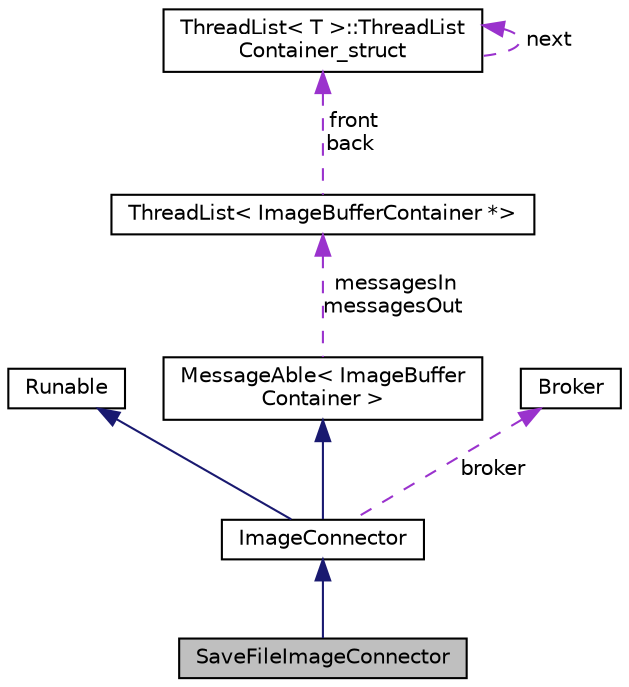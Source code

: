 digraph "SaveFileImageConnector"
{
  edge [fontname="Helvetica",fontsize="10",labelfontname="Helvetica",labelfontsize="10"];
  node [fontname="Helvetica",fontsize="10",shape=record];
  Node4 [label="SaveFileImageConnector",height=0.2,width=0.4,color="black", fillcolor="grey75", style="filled", fontcolor="black"];
  Node5 -> Node4 [dir="back",color="midnightblue",fontsize="10",style="solid",fontname="Helvetica"];
  Node5 [label="ImageConnector",height=0.2,width=0.4,color="black", fillcolor="white", style="filled",URL="$classImageConnector.html"];
  Node6 -> Node5 [dir="back",color="midnightblue",fontsize="10",style="solid",fontname="Helvetica"];
  Node6 [label="Runable",height=0.2,width=0.4,color="black", fillcolor="white", style="filled",URL="$classRunable.html"];
  Node7 -> Node5 [dir="back",color="midnightblue",fontsize="10",style="solid",fontname="Helvetica"];
  Node7 [label="MessageAble\< ImageBuffer\lContainer \>",height=0.2,width=0.4,color="black", fillcolor="white", style="filled",URL="$classMessageAble.html"];
  Node8 -> Node7 [dir="back",color="darkorchid3",fontsize="10",style="dashed",label=" messagesIn\nmessagesOut" ,fontname="Helvetica"];
  Node8 [label="ThreadList\< ImageBufferContainer *\>",height=0.2,width=0.4,color="black", fillcolor="white", style="filled",URL="$classThreadList.html"];
  Node9 -> Node8 [dir="back",color="darkorchid3",fontsize="10",style="dashed",label=" front\nback" ,fontname="Helvetica"];
  Node9 [label="ThreadList\< T \>::ThreadList\lContainer_struct",height=0.2,width=0.4,color="black", fillcolor="white", style="filled",URL="$structThreadList_1_1ThreadListContainer__struct.html"];
  Node9 -> Node9 [dir="back",color="darkorchid3",fontsize="10",style="dashed",label=" next" ,fontname="Helvetica"];
  Node10 -> Node5 [dir="back",color="darkorchid3",fontsize="10",style="dashed",label=" broker" ,fontname="Helvetica"];
  Node10 [label="Broker",height=0.2,width=0.4,color="black", fillcolor="white", style="filled",URL="$classBroker.html"];
}
